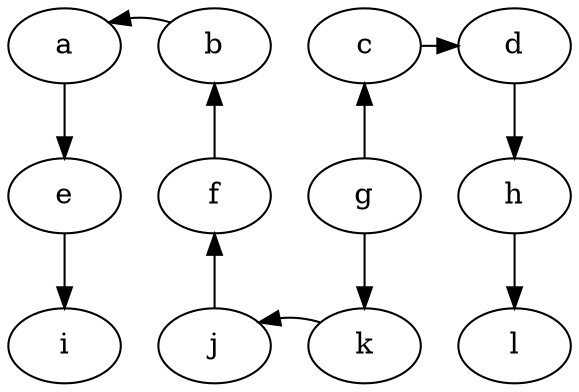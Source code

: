 digraph G {

  { rank = same; a b c d }
  { rank = same; e f g h }
  { rank = same; i j k l }
  
  a -> e;
  a -> b [style = invis ];
  b -> a [constraint = false];
  b -> c [style = invis ];
  c -> d;
  d -> h;
  e -> i;
  e -> f [style = invis ];
  f -> b [constraint = false];
  f -> g [style = invis ];
  g -> k;
  g -> c [constraint = false];
  g -> h [style = invis ];
  h -> l;
  i -> j [style = invis ];
  j -> f [constraint = false];
  j -> k [style = invis ];
  k -> j;
  k -> l [style = invis ];
}